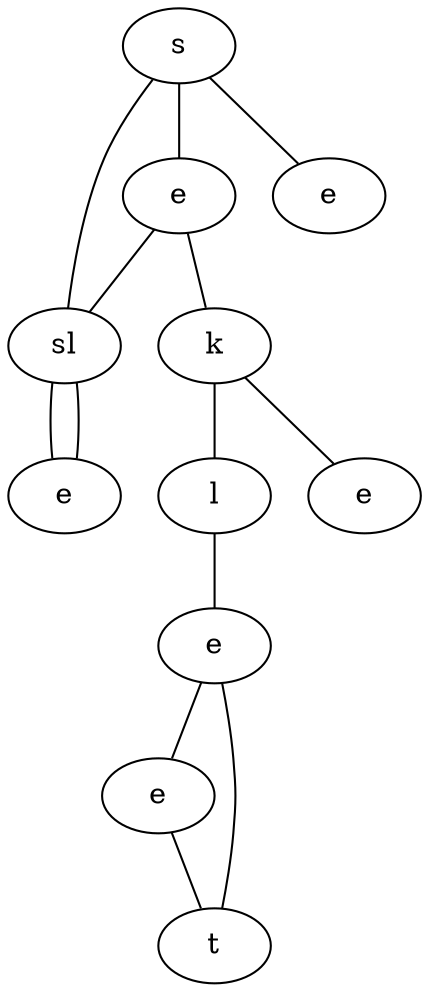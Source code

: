 graph {
KJVJ[label="s"]
YRKO[label="e"]
IGSW[label="sl"]
IOPG[label="e"]
TVRB[label="k"]
NUPR[label="e"]
TREG[label="l"]
XASX[label="e"]
AYKL[label="e"]
GOIB[label="e"]
EQQV[label="t"]
KJVJ -- YRKO
KJVJ -- IGSW
KJVJ -- IOPG
YRKO -- TVRB
YRKO -- IGSW
IGSW -- NUPR
TVRB -- TREG
TVRB -- XASX
IGSW -- NUPR
TREG -- AYKL
AYKL -- GOIB
AYKL -- EQQV
GOIB -- EQQV
}